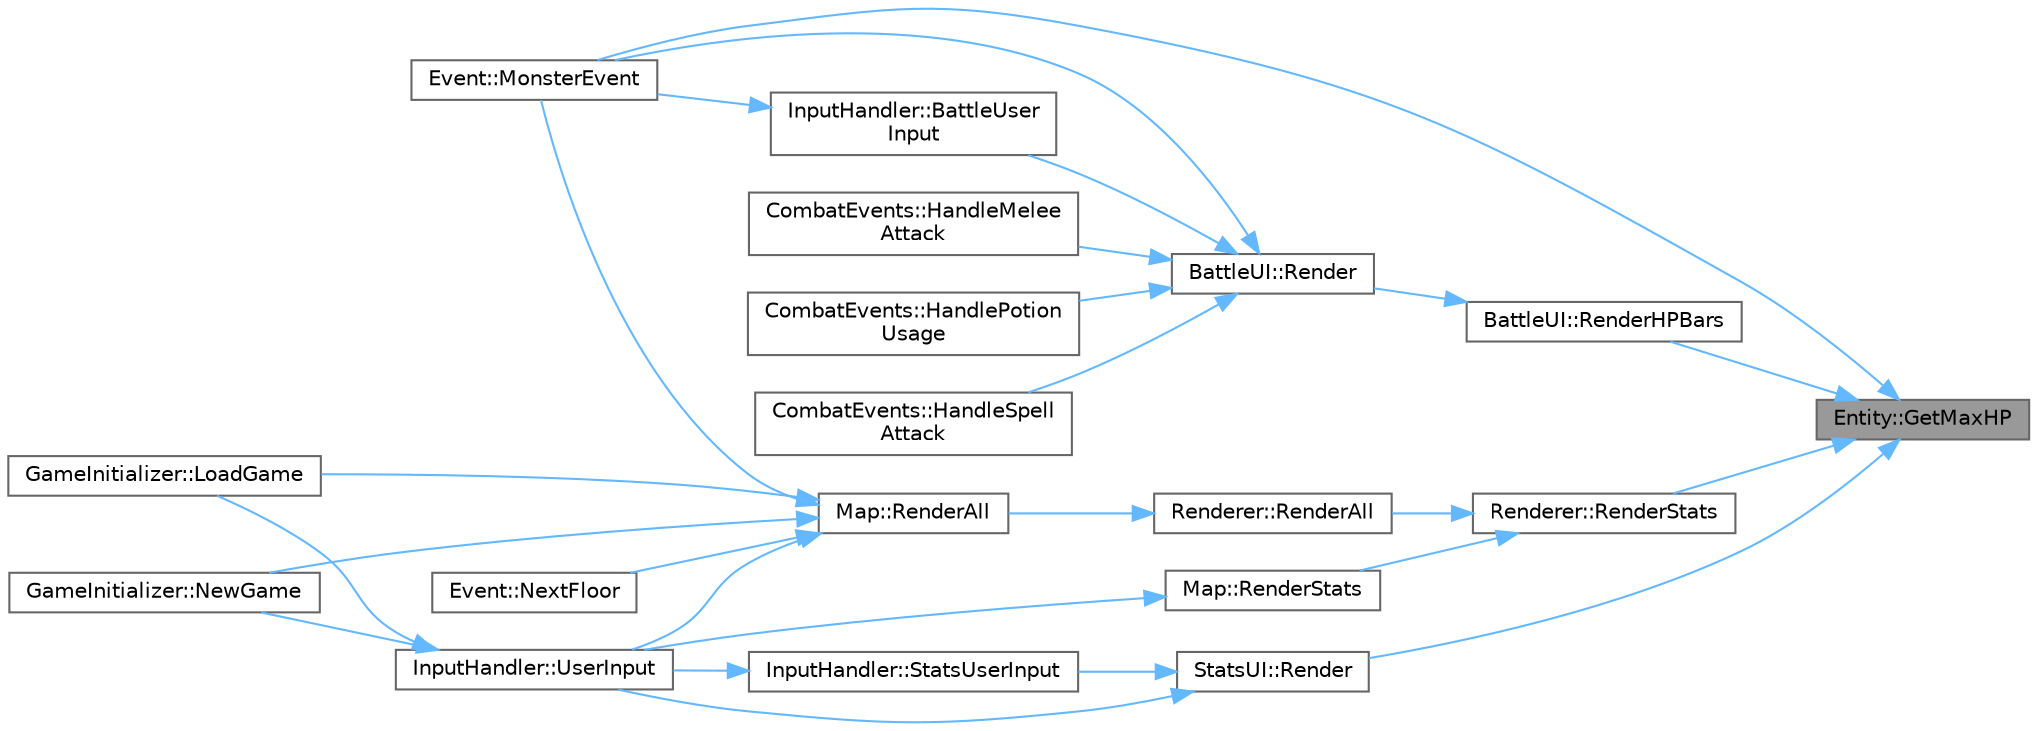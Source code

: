 digraph "Entity::GetMaxHP"
{
 // LATEX_PDF_SIZE
  bgcolor="transparent";
  edge [fontname=Helvetica,fontsize=10,labelfontname=Helvetica,labelfontsize=10];
  node [fontname=Helvetica,fontsize=10,shape=box,height=0.2,width=0.4];
  rankdir="RL";
  Node1 [id="Node000001",label="Entity::GetMaxHP",height=0.2,width=0.4,color="gray40", fillcolor="grey60", style="filled", fontcolor="black",tooltip="Gets the maximum health points attribute of the entity."];
  Node1 -> Node2 [id="edge26_Node000001_Node000002",dir="back",color="steelblue1",style="solid",tooltip=" "];
  Node2 [id="Node000002",label="Event::MonsterEvent",height=0.2,width=0.4,color="grey40", fillcolor="white", style="filled",URL="$class_event.html#ae13a9997f6b23b04342dee739f2cd1b6",tooltip="Handles a monster event."];
  Node1 -> Node3 [id="edge27_Node000001_Node000003",dir="back",color="steelblue1",style="solid",tooltip=" "];
  Node3 [id="Node000003",label="StatsUI::Render",height=0.2,width=0.4,color="grey40", fillcolor="white", style="filled",URL="$class_stats_u_i.html#a9187af953a9cd0ba1ea799eecf1a3c5c",tooltip="Renders the statistics on the screen."];
  Node3 -> Node4 [id="edge28_Node000003_Node000004",dir="back",color="steelblue1",style="solid",tooltip=" "];
  Node4 [id="Node000004",label="InputHandler::StatsUserInput",height=0.2,width=0.4,color="grey40", fillcolor="white", style="filled",URL="$class_input_handler.html#a10f347a80886e0ad1636ffcf62373aca",tooltip="Handles user input for displaying player stats."];
  Node4 -> Node5 [id="edge29_Node000004_Node000005",dir="back",color="steelblue1",style="solid",tooltip=" "];
  Node5 [id="Node000005",label="InputHandler::UserInput",height=0.2,width=0.4,color="grey40", fillcolor="white", style="filled",URL="$class_input_handler.html#a41e6c1f2ba464836b12f0e5644957ccd",tooltip="Handles user input for map navigation."];
  Node5 -> Node6 [id="edge30_Node000005_Node000006",dir="back",color="steelblue1",style="solid",tooltip=" "];
  Node6 [id="Node000006",label="GameInitializer::LoadGame",height=0.2,width=0.4,color="grey40", fillcolor="white", style="filled",URL="$class_game_initializer.html#ae716e7cff2b6d5aeb52817de93c03839",tooltip="Loads a saved game from the specified directory."];
  Node5 -> Node7 [id="edge31_Node000005_Node000007",dir="back",color="steelblue1",style="solid",tooltip=" "];
  Node7 [id="Node000007",label="GameInitializer::NewGame",height=0.2,width=0.4,color="grey40", fillcolor="white", style="filled",URL="$class_game_initializer.html#ae604744fcd25ff4e95f332f29c1b60d5",tooltip="Starts a new game."];
  Node3 -> Node5 [id="edge32_Node000003_Node000005",dir="back",color="steelblue1",style="solid",tooltip=" "];
  Node1 -> Node8 [id="edge33_Node000001_Node000008",dir="back",color="steelblue1",style="solid",tooltip=" "];
  Node8 [id="Node000008",label="BattleUI::RenderHPBars",height=0.2,width=0.4,color="grey40", fillcolor="white", style="filled",URL="$class_battle_u_i.html#af90c38e3b548f3b05668166e60d3c5d8",tooltip="Renders the HP bars for the player and the monster."];
  Node8 -> Node9 [id="edge34_Node000008_Node000009",dir="back",color="steelblue1",style="solid",tooltip=" "];
  Node9 [id="Node000009",label="BattleUI::Render",height=0.2,width=0.4,color="grey40", fillcolor="white", style="filled",URL="$class_battle_u_i.html#a7f64fecd0128bcbf29ab533b0af2de84",tooltip="Renders the battle UI."];
  Node9 -> Node10 [id="edge35_Node000009_Node000010",dir="back",color="steelblue1",style="solid",tooltip=" "];
  Node10 [id="Node000010",label="InputHandler::BattleUser\lInput",height=0.2,width=0.4,color="grey40", fillcolor="white", style="filled",URL="$class_input_handler.html#ae545a74e25eef71ed3f658789cc5018a",tooltip="Handles user input during battles."];
  Node10 -> Node2 [id="edge36_Node000010_Node000002",dir="back",color="steelblue1",style="solid",tooltip=" "];
  Node9 -> Node11 [id="edge37_Node000009_Node000011",dir="back",color="steelblue1",style="solid",tooltip=" "];
  Node11 [id="Node000011",label="CombatEvents::HandleMelee\lAttack",height=0.2,width=0.4,color="grey40", fillcolor="white", style="filled",URL="$class_combat_events.html#ac218c5524397d2ab4fedb0203e87475b",tooltip="Handles a melee attack in combat."];
  Node9 -> Node12 [id="edge38_Node000009_Node000012",dir="back",color="steelblue1",style="solid",tooltip=" "];
  Node12 [id="Node000012",label="CombatEvents::HandlePotion\lUsage",height=0.2,width=0.4,color="grey40", fillcolor="white", style="filled",URL="$class_combat_events.html#a3260199bd698163d4460d0d1319daf4c",tooltip="Handles the usage of a potion in combat."];
  Node9 -> Node13 [id="edge39_Node000009_Node000013",dir="back",color="steelblue1",style="solid",tooltip=" "];
  Node13 [id="Node000013",label="CombatEvents::HandleSpell\lAttack",height=0.2,width=0.4,color="grey40", fillcolor="white", style="filled",URL="$class_combat_events.html#a446faa7e9689eeb8eeb7f97046be3c8c",tooltip="Handles a spell attack in combat."];
  Node9 -> Node2 [id="edge40_Node000009_Node000002",dir="back",color="steelblue1",style="solid",tooltip=" "];
  Node1 -> Node14 [id="edge41_Node000001_Node000014",dir="back",color="steelblue1",style="solid",tooltip=" "];
  Node14 [id="Node000014",label="Renderer::RenderStats",height=0.2,width=0.4,color="grey40", fillcolor="white", style="filled",URL="$class_renderer.html#a9d637be028a796df2def962b166cbc3b",tooltip="Renders the player statistics on the console."];
  Node14 -> Node15 [id="edge42_Node000014_Node000015",dir="back",color="steelblue1",style="solid",tooltip=" "];
  Node15 [id="Node000015",label="Renderer::RenderAll",height=0.2,width=0.4,color="grey40", fillcolor="white", style="filled",URL="$class_renderer.html#a4b9534b25b7aaa77db529028db506fe1",tooltip="Renders the entire game map and player position on the console."];
  Node15 -> Node16 [id="edge43_Node000015_Node000016",dir="back",color="steelblue1",style="solid",tooltip=" "];
  Node16 [id="Node000016",label="Map::RenderAll",height=0.2,width=0.4,color="grey40", fillcolor="white", style="filled",URL="$class_map.html#aca8c6908e60633d6cbb50356adb244ed",tooltip="Renders all elements of the map."];
  Node16 -> Node6 [id="edge44_Node000016_Node000006",dir="back",color="steelblue1",style="solid",tooltip=" "];
  Node16 -> Node2 [id="edge45_Node000016_Node000002",dir="back",color="steelblue1",style="solid",tooltip=" "];
  Node16 -> Node7 [id="edge46_Node000016_Node000007",dir="back",color="steelblue1",style="solid",tooltip=" "];
  Node16 -> Node17 [id="edge47_Node000016_Node000017",dir="back",color="steelblue1",style="solid",tooltip=" "];
  Node17 [id="Node000017",label="Event::NextFloor",height=0.2,width=0.4,color="grey40", fillcolor="white", style="filled",URL="$class_event.html#a24e8745f6b8cfb8fa37d56be302da3bd",tooltip="Advances to the next floor."];
  Node16 -> Node5 [id="edge48_Node000016_Node000005",dir="back",color="steelblue1",style="solid",tooltip=" "];
  Node14 -> Node18 [id="edge49_Node000014_Node000018",dir="back",color="steelblue1",style="solid",tooltip=" "];
  Node18 [id="Node000018",label="Map::RenderStats",height=0.2,width=0.4,color="grey40", fillcolor="white", style="filled",URL="$class_map.html#a38f2e7bbe348cbb132c0379705e2f5cd",tooltip="Renders player stats."];
  Node18 -> Node5 [id="edge50_Node000018_Node000005",dir="back",color="steelblue1",style="solid",tooltip=" "];
}
